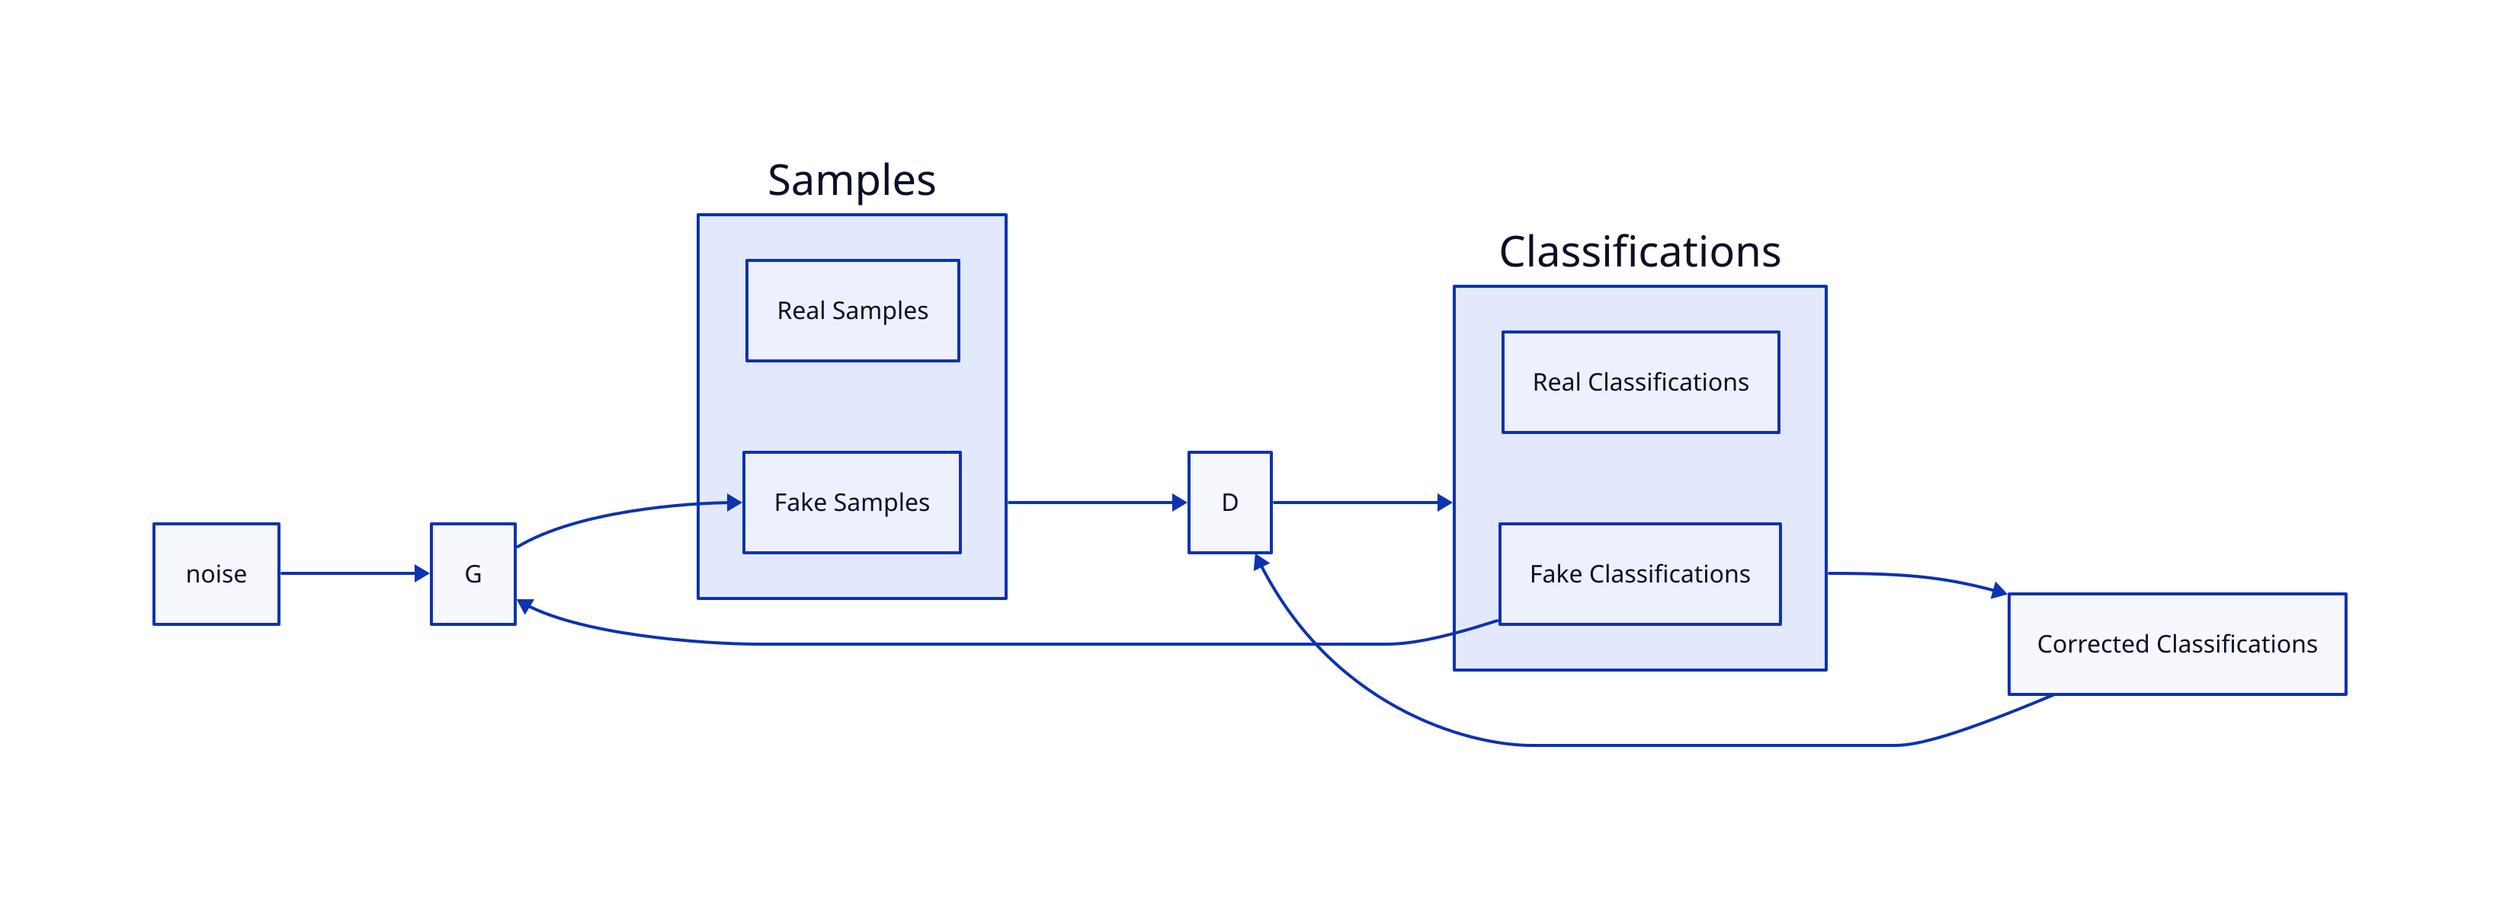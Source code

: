 direction: right

noise -> G
Samples: {
  Real Samples
  Fake Samples
}
G -> Samples.Fake Samples

Samples -> D
Classifications: {
  Real Classifications
  Fake Classifications
}
D -> Classifications

Classifications.Fake Classifications -> G
Classifications -> Corrected Classifications
Corrected Classifications -> D
